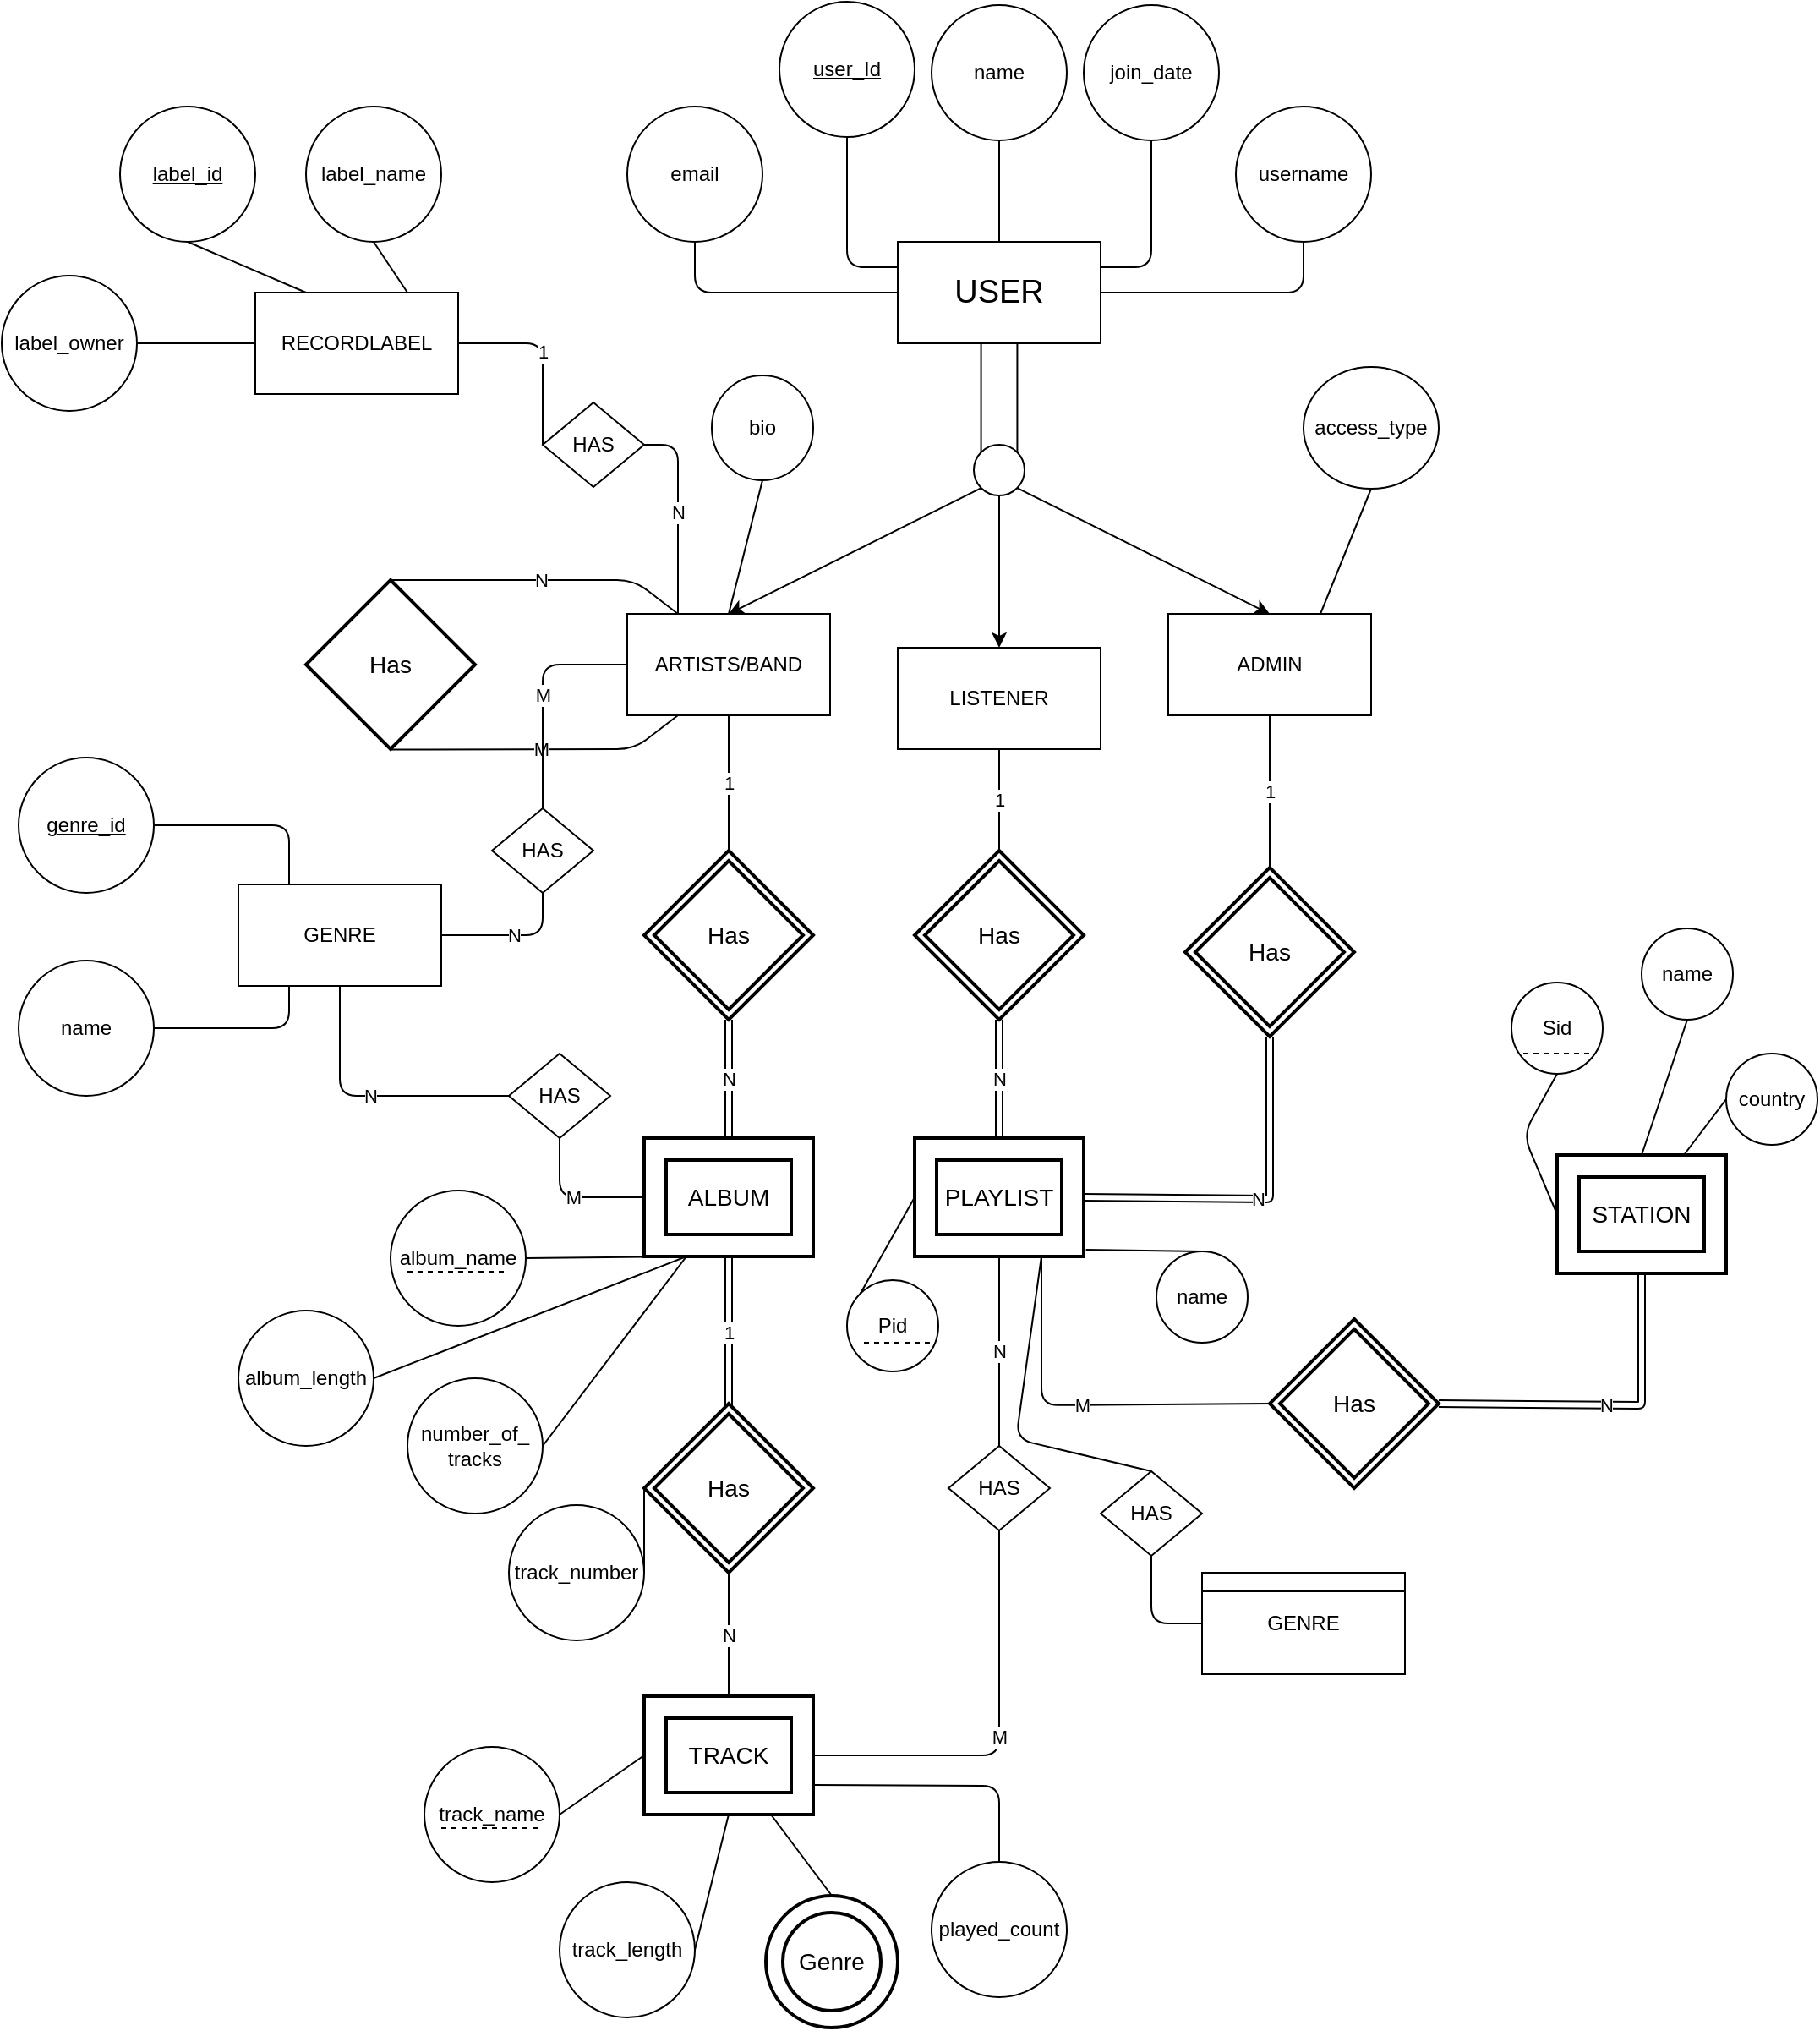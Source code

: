 <mxfile version="10.6.7" type="github"><diagram id="XxLZH_WnZtIfN90YUDpy" name="Page-1"><mxGraphModel dx="1683" dy="968" grid="1" gridSize="10" guides="1" tooltips="1" connect="1" arrows="1" fold="1" page="1" pageScale="1" pageWidth="1169" pageHeight="1654" background="none" math="0" shadow="0"><root><mxCell id="0"/><mxCell id="1" parent="0"/><mxCell id="ZjTjYvJej75fSaQNqOP--2" value="&lt;font style=&quot;font-size: 19px&quot;&gt;USER&lt;/font&gt;" style="rounded=0;whiteSpace=wrap;html=1;" parent="1" vertex="1"><mxGeometry x="560" y="202" width="120" height="60" as="geometry"/></mxCell><mxCell id="ZjTjYvJej75fSaQNqOP--3" value="" style="shape=link;html=1;width=21.429;" parent="1" target="ZjTjYvJej75fSaQNqOP--2" edge="1"><mxGeometry width="50" height="50" relative="1" as="geometry"><mxPoint x="620" y="332" as="sourcePoint"/><mxPoint x="650" y="282" as="targetPoint"/></mxGeometry></mxCell><mxCell id="ZjTjYvJej75fSaQNqOP--4" value="" style="ellipse;whiteSpace=wrap;html=1;aspect=fixed;" parent="1" vertex="1"><mxGeometry x="605" y="322" width="30" height="30" as="geometry"/></mxCell><mxCell id="ZjTjYvJej75fSaQNqOP--7" value="" style="endArrow=classic;html=1;exitX=1;exitY=1;exitDx=0;exitDy=0;entryX=0.5;entryY=0;entryDx=0;entryDy=0;" parent="1" source="ZjTjYvJej75fSaQNqOP--4" target="Qix-pZpsLEKQEurKl3cM-2" edge="1"><mxGeometry width="50" height="50" relative="1" as="geometry"><mxPoint x="650" y="362" as="sourcePoint"/><mxPoint x="700" y="412" as="targetPoint"/></mxGeometry></mxCell><mxCell id="ZjTjYvJej75fSaQNqOP--8" value="" style="endArrow=classic;html=1;exitX=0.5;exitY=1;exitDx=0;exitDy=0;" parent="1" source="ZjTjYvJej75fSaQNqOP--4" edge="1"><mxGeometry width="50" height="50" relative="1" as="geometry"><mxPoint x="560" y="482" as="sourcePoint"/><mxPoint x="620" y="442" as="targetPoint"/></mxGeometry></mxCell><mxCell id="ZjTjYvJej75fSaQNqOP--9" value="" style="endArrow=classic;html=1;exitX=0;exitY=1;exitDx=0;exitDy=0;entryX=0.5;entryY=0;entryDx=0;entryDy=0;" parent="1" source="ZjTjYvJej75fSaQNqOP--4" target="ZjTjYvJej75fSaQNqOP--10" edge="1"><mxGeometry width="50" height="50" relative="1" as="geometry"><mxPoint x="560" y="522" as="sourcePoint"/><mxPoint x="540" y="412" as="targetPoint"/></mxGeometry></mxCell><mxCell id="ZjTjYvJej75fSaQNqOP--10" value="ARTISTS/BAND" style="rounded=0;whiteSpace=wrap;html=1;" parent="1" vertex="1"><mxGeometry x="400" y="422" width="120" height="60" as="geometry"/></mxCell><mxCell id="Qix-pZpsLEKQEurKl3cM-1" value="LISTENER" style="rounded=0;whiteSpace=wrap;html=1;" parent="1" vertex="1"><mxGeometry x="560" y="442" width="120" height="60" as="geometry"/></mxCell><mxCell id="Qix-pZpsLEKQEurKl3cM-2" value="ADMIN" style="rounded=0;whiteSpace=wrap;html=1;" parent="1" vertex="1"><mxGeometry x="720" y="422" width="120" height="60" as="geometry"/></mxCell><mxCell id="Qix-pZpsLEKQEurKl3cM-4" value="Has" style="shape=rhombus;strokeWidth=2;fontSize=17;perimeter=rhombusPerimeter;whiteSpace=wrap;html=1;align=center;fontSize=14;" parent="1" vertex="1"><mxGeometry x="210" y="402" width="100" height="100" as="geometry"/></mxCell><mxCell id="Qix-pZpsLEKQEurKl3cM-7" value="N" style="endArrow=none;html=1;exitX=0.5;exitY=0;exitDx=0;exitDy=0;entryX=0.25;entryY=0;entryDx=0;entryDy=0;" parent="1" source="Qix-pZpsLEKQEurKl3cM-4" target="ZjTjYvJej75fSaQNqOP--10" edge="1"><mxGeometry width="50" height="50" relative="1" as="geometry"><mxPoint x="240" y="392" as="sourcePoint"/><mxPoint x="400" y="423" as="targetPoint"/><Array as="points"><mxPoint x="404" y="402"/></Array></mxGeometry></mxCell><mxCell id="Qix-pZpsLEKQEurKl3cM-8" value="M" style="endArrow=none;html=1;exitX=0.5;exitY=0;exitDx=0;exitDy=0;entryX=0.25;entryY=1;entryDx=0;entryDy=0;" parent="1" target="ZjTjYvJej75fSaQNqOP--10" edge="1"><mxGeometry width="50" height="50" relative="1" as="geometry"><mxPoint x="260.235" y="502.235" as="sourcePoint"/><mxPoint x="400" y="482" as="targetPoint"/><Array as="points"><mxPoint x="404" y="502"/></Array></mxGeometry></mxCell><mxCell id="Qix-pZpsLEKQEurKl3cM-9" value="1" style="endArrow=none;html=1;entryX=0.5;entryY=1;entryDx=0;entryDy=0;" parent="1" target="ZjTjYvJej75fSaQNqOP--10" edge="1"><mxGeometry width="50" height="50" relative="1" as="geometry"><mxPoint x="460" y="562" as="sourcePoint"/><mxPoint x="260" y="522" as="targetPoint"/></mxGeometry></mxCell><mxCell id="Qix-pZpsLEKQEurKl3cM-11" value="Has" style="shape=rhombus;double=1;strokeWidth=2;fontSize=17;perimeter=rhombusPerimeter;whiteSpace=wrap;html=1;align=center;fontSize=14;" parent="1" vertex="1"><mxGeometry x="410" y="562" width="100" height="100" as="geometry"/></mxCell><mxCell id="Qix-pZpsLEKQEurKl3cM-12" value="N" style="shape=link;html=1;entryX=0.5;entryY=1;entryDx=0;entryDy=0;" parent="1" target="Qix-pZpsLEKQEurKl3cM-11" edge="1"><mxGeometry width="50" height="50" relative="1" as="geometry"><mxPoint x="460" y="732" as="sourcePoint"/><mxPoint x="260" y="682" as="targetPoint"/></mxGeometry></mxCell><mxCell id="Qix-pZpsLEKQEurKl3cM-13" value="ALBUM" style="shape=ext;strokeWidth=2;margin=10;double=1;whiteSpace=wrap;html=1;align=center;fontSize=14;" parent="1" vertex="1"><mxGeometry x="410" y="732" width="100" height="70" as="geometry"/></mxCell><mxCell id="Qix-pZpsLEKQEurKl3cM-14" value="1" style="shape=link;html=1;entryX=0.5;entryY=1;entryDx=0;entryDy=0;" parent="1" target="Qix-pZpsLEKQEurKl3cM-13" edge="1"><mxGeometry width="50" height="50" relative="1" as="geometry"><mxPoint x="460" y="892" as="sourcePoint"/><mxPoint x="260" y="822" as="targetPoint"/></mxGeometry></mxCell><mxCell id="Qix-pZpsLEKQEurKl3cM-15" value="Has" style="shape=rhombus;double=1;strokeWidth=2;fontSize=17;perimeter=rhombusPerimeter;whiteSpace=wrap;html=1;align=center;fontSize=14;" parent="1" vertex="1"><mxGeometry x="410" y="889" width="100" height="100" as="geometry"/></mxCell><mxCell id="Qix-pZpsLEKQEurKl3cM-16" value="TRACK" style="shape=ext;strokeWidth=2;margin=10;double=1;whiteSpace=wrap;html=1;align=center;fontSize=14;" parent="1" vertex="1"><mxGeometry x="410" y="1062" width="100" height="70" as="geometry"/></mxCell><mxCell id="Qix-pZpsLEKQEurKl3cM-18" value="N" style="endArrow=none;html=1;entryX=0.5;entryY=1;entryDx=0;entryDy=0;" parent="1" source="Qix-pZpsLEKQEurKl3cM-16" target="Qix-pZpsLEKQEurKl3cM-15" edge="1"><mxGeometry width="50" height="50" relative="1" as="geometry"><mxPoint x="210" y="1202" as="sourcePoint"/><mxPoint x="260" y="1152" as="targetPoint"/><Array as="points"/></mxGeometry></mxCell><mxCell id="Qix-pZpsLEKQEurKl3cM-19" value="GENRE" style="rounded=0;whiteSpace=wrap;html=1;" parent="1" vertex="1"><mxGeometry x="170" y="582" width="120" height="60" as="geometry"/></mxCell><mxCell id="Qix-pZpsLEKQEurKl3cM-20" value="HAS" style="rhombus;whiteSpace=wrap;html=1;" parent="1" vertex="1"><mxGeometry x="320" y="537" width="60" height="50" as="geometry"/></mxCell><mxCell id="Qix-pZpsLEKQEurKl3cM-21" value="M" style="endArrow=none;html=1;entryX=0;entryY=0.5;entryDx=0;entryDy=0;exitX=0.5;exitY=0;exitDx=0;exitDy=0;" parent="1" source="Qix-pZpsLEKQEurKl3cM-20" target="ZjTjYvJej75fSaQNqOP--10" edge="1"><mxGeometry width="50" height="50" relative="1" as="geometry"><mxPoint x="170" y="1202" as="sourcePoint"/><mxPoint x="220" y="1152" as="targetPoint"/><Array as="points"><mxPoint x="350" y="452"/></Array></mxGeometry></mxCell><mxCell id="Qix-pZpsLEKQEurKl3cM-22" value="N" style="endArrow=none;html=1;entryX=0.5;entryY=1;entryDx=0;entryDy=0;exitX=1;exitY=0.5;exitDx=0;exitDy=0;" parent="1" source="Qix-pZpsLEKQEurKl3cM-19" target="Qix-pZpsLEKQEurKl3cM-20" edge="1"><mxGeometry width="50" height="50" relative="1" as="geometry"><mxPoint x="170" y="1202" as="sourcePoint"/><mxPoint x="220" y="1152" as="targetPoint"/><Array as="points"><mxPoint x="350" y="612"/></Array></mxGeometry></mxCell><mxCell id="Qix-pZpsLEKQEurKl3cM-23" value="HAS" style="rhombus;whiteSpace=wrap;html=1;" parent="1" vertex="1"><mxGeometry x="330" y="682" width="60" height="50" as="geometry"/></mxCell><mxCell id="Qix-pZpsLEKQEurKl3cM-24" value="N" style="endArrow=none;html=1;entryX=0.5;entryY=1;entryDx=0;entryDy=0;exitX=0;exitY=0.5;exitDx=0;exitDy=0;" parent="1" source="Qix-pZpsLEKQEurKl3cM-23" target="Qix-pZpsLEKQEurKl3cM-19" edge="1"><mxGeometry width="50" height="50" relative="1" as="geometry"><mxPoint x="170" y="1202" as="sourcePoint"/><mxPoint x="220" y="1152" as="targetPoint"/><Array as="points"><mxPoint x="230" y="707"/></Array></mxGeometry></mxCell><mxCell id="Qix-pZpsLEKQEurKl3cM-25" value="M" style="endArrow=none;html=1;entryX=0.5;entryY=1;entryDx=0;entryDy=0;exitX=0;exitY=0.5;exitDx=0;exitDy=0;" parent="1" source="Qix-pZpsLEKQEurKl3cM-13" target="Qix-pZpsLEKQEurKl3cM-23" edge="1"><mxGeometry width="50" height="50" relative="1" as="geometry"><mxPoint x="170" y="1202" as="sourcePoint"/><mxPoint x="220" y="1152" as="targetPoint"/><Array as="points"><mxPoint x="360" y="767"/></Array></mxGeometry></mxCell><mxCell id="Qix-pZpsLEKQEurKl3cM-26" value="RECORDLABEL" style="rounded=0;whiteSpace=wrap;html=1;" parent="1" vertex="1"><mxGeometry x="180" y="232" width="120" height="60" as="geometry"/></mxCell><mxCell id="Qix-pZpsLEKQEurKl3cM-27" value="HAS" style="rhombus;whiteSpace=wrap;html=1;" parent="1" vertex="1"><mxGeometry x="350" y="297" width="60" height="50" as="geometry"/></mxCell><mxCell id="Qix-pZpsLEKQEurKl3cM-28" value="1" style="endArrow=none;html=1;entryX=0;entryY=0.5;entryDx=0;entryDy=0;exitX=1;exitY=0.5;exitDx=0;exitDy=0;" parent="1" source="Qix-pZpsLEKQEurKl3cM-26" target="Qix-pZpsLEKQEurKl3cM-27" edge="1"><mxGeometry width="50" height="50" relative="1" as="geometry"><mxPoint x="170" y="1202" as="sourcePoint"/><mxPoint x="220" y="1152" as="targetPoint"/><Array as="points"><mxPoint x="350" y="262"/></Array></mxGeometry></mxCell><mxCell id="Qix-pZpsLEKQEurKl3cM-29" value="N" style="endArrow=none;html=1;exitX=0.25;exitY=0;exitDx=0;exitDy=0;entryX=1;entryY=0.5;entryDx=0;entryDy=0;" parent="1" source="ZjTjYvJej75fSaQNqOP--10" target="Qix-pZpsLEKQEurKl3cM-27" edge="1"><mxGeometry width="50" height="50" relative="1" as="geometry"><mxPoint x="410" y="296.833" as="sourcePoint"/><mxPoint x="500" y="186.833" as="targetPoint"/><Array as="points"><mxPoint x="430" y="322"/></Array></mxGeometry></mxCell><mxCell id="Qix-pZpsLEKQEurKl3cM-31" value="PLAYLIST" style="shape=ext;strokeWidth=2;margin=10;double=1;whiteSpace=wrap;html=1;align=center;fontSize=14;" parent="1" vertex="1"><mxGeometry x="570" y="732" width="100" height="70" as="geometry"/></mxCell><mxCell id="Qix-pZpsLEKQEurKl3cM-32" value="Has" style="shape=rhombus;double=1;strokeWidth=2;fontSize=17;perimeter=rhombusPerimeter;whiteSpace=wrap;html=1;align=center;fontSize=14;" parent="1" vertex="1"><mxGeometry x="570" y="562" width="100" height="100" as="geometry"/></mxCell><mxCell id="Qix-pZpsLEKQEurKl3cM-34" value="1" style="endArrow=none;html=1;entryX=0.5;entryY=1;entryDx=0;entryDy=0;exitX=0.5;exitY=0;exitDx=0;exitDy=0;" parent="1" source="Qix-pZpsLEKQEurKl3cM-32" target="Qix-pZpsLEKQEurKl3cM-1" edge="1"><mxGeometry width="50" height="50" relative="1" as="geometry"><mxPoint x="170" y="1202" as="sourcePoint"/><mxPoint x="220" y="1152" as="targetPoint"/></mxGeometry></mxCell><mxCell id="Qix-pZpsLEKQEurKl3cM-37" value="N" style="shape=link;html=1;entryX=0.5;entryY=1;entryDx=0;entryDy=0;exitX=0.5;exitY=0;exitDx=0;exitDy=0;" parent="1" source="Qix-pZpsLEKQEurKl3cM-31" target="Qix-pZpsLEKQEurKl3cM-32" edge="1"><mxGeometry width="50" height="50" relative="1" as="geometry"><mxPoint x="170" y="1202" as="sourcePoint"/><mxPoint x="220" y="1152" as="targetPoint"/></mxGeometry></mxCell><mxCell id="Qix-pZpsLEKQEurKl3cM-38" value="HAS" style="rhombus;whiteSpace=wrap;html=1;" parent="1" vertex="1"><mxGeometry x="590" y="914" width="60" height="50" as="geometry"/></mxCell><mxCell id="Qix-pZpsLEKQEurKl3cM-42" value="M" style="endArrow=none;html=1;exitX=1;exitY=0.5;exitDx=0;exitDy=0;entryX=0.5;entryY=1;entryDx=0;entryDy=0;" parent="1" source="Qix-pZpsLEKQEurKl3cM-16" target="Qix-pZpsLEKQEurKl3cM-38" edge="1"><mxGeometry width="50" height="50" relative="1" as="geometry"><mxPoint x="170" y="1202" as="sourcePoint"/><mxPoint x="220" y="1152" as="targetPoint"/><Array as="points"><mxPoint x="620" y="1097"/></Array></mxGeometry></mxCell><mxCell id="Qix-pZpsLEKQEurKl3cM-43" value="N" style="endArrow=none;html=1;entryX=0.5;entryY=1;entryDx=0;entryDy=0;exitX=0.5;exitY=0;exitDx=0;exitDy=0;" parent="1" source="Qix-pZpsLEKQEurKl3cM-38" target="Qix-pZpsLEKQEurKl3cM-31" edge="1"><mxGeometry width="50" height="50" relative="1" as="geometry"><mxPoint x="170" y="1202" as="sourcePoint"/><mxPoint x="220" y="1152" as="targetPoint"/></mxGeometry></mxCell><mxCell id="Qix-pZpsLEKQEurKl3cM-44" value="Has" style="shape=rhombus;double=1;strokeWidth=2;fontSize=17;perimeter=rhombusPerimeter;whiteSpace=wrap;html=1;align=center;fontSize=14;" parent="1" vertex="1"><mxGeometry x="730" y="572" width="100" height="100" as="geometry"/></mxCell><mxCell id="Qix-pZpsLEKQEurKl3cM-45" value="1" style="endArrow=none;html=1;entryX=0.5;entryY=1;entryDx=0;entryDy=0;exitX=0.5;exitY=0;exitDx=0;exitDy=0;" parent="1" source="Qix-pZpsLEKQEurKl3cM-44" target="Qix-pZpsLEKQEurKl3cM-2" edge="1"><mxGeometry width="50" height="50" relative="1" as="geometry"><mxPoint x="630" y="572" as="sourcePoint"/><mxPoint x="630" y="512" as="targetPoint"/></mxGeometry></mxCell><mxCell id="Qix-pZpsLEKQEurKl3cM-47" value="Has" style="shape=rhombus;double=1;strokeWidth=2;fontSize=17;perimeter=rhombusPerimeter;whiteSpace=wrap;html=1;align=center;fontSize=14;" parent="1" vertex="1"><mxGeometry x="780" y="839" width="100" height="100" as="geometry"/></mxCell><mxCell id="Qix-pZpsLEKQEurKl3cM-48" value="STATION" style="shape=ext;strokeWidth=2;margin=10;double=1;whiteSpace=wrap;html=1;align=center;fontSize=14;" parent="1" vertex="1"><mxGeometry x="950" y="742" width="100" height="70" as="geometry"/></mxCell><mxCell id="Qix-pZpsLEKQEurKl3cM-49" value="M" style="endArrow=none;html=1;entryX=0.75;entryY=1;entryDx=0;entryDy=0;exitX=0;exitY=0.5;exitDx=0;exitDy=0;" parent="1" source="Qix-pZpsLEKQEurKl3cM-47" target="Qix-pZpsLEKQEurKl3cM-31" edge="1"><mxGeometry width="50" height="50" relative="1" as="geometry"><mxPoint x="170" y="1202" as="sourcePoint"/><mxPoint x="220" y="1152" as="targetPoint"/><Array as="points"><mxPoint x="645" y="890"/></Array></mxGeometry></mxCell><mxCell id="Qix-pZpsLEKQEurKl3cM-52" value="N" style="shape=link;html=1;entryX=0.5;entryY=1;entryDx=0;entryDy=0;exitX=1;exitY=0.5;exitDx=0;exitDy=0;" parent="1" source="Qix-pZpsLEKQEurKl3cM-47" target="Qix-pZpsLEKQEurKl3cM-48" edge="1"><mxGeometry width="50" height="50" relative="1" as="geometry"><mxPoint x="980" y="952" as="sourcePoint"/><mxPoint x="1030" y="902" as="targetPoint"/><Array as="points"><mxPoint x="1000" y="890"/></Array></mxGeometry></mxCell><mxCell id="rVJGgEubMFQXfVqfXKyP-1" value="N" style="shape=link;html=1;exitX=1;exitY=0.5;exitDx=0;exitDy=0;entryX=0.5;entryY=1;entryDx=0;entryDy=0;" parent="1" source="Qix-pZpsLEKQEurKl3cM-31" target="Qix-pZpsLEKQEurKl3cM-44" edge="1"><mxGeometry width="50" height="50" relative="1" as="geometry"><mxPoint x="820" y="792" as="sourcePoint"/><mxPoint x="870" y="742" as="targetPoint"/><Array as="points"><mxPoint x="780" y="768"/></Array></mxGeometry></mxCell><mxCell id="rVJGgEubMFQXfVqfXKyP-3" value="&lt;u&gt;user_Id&lt;/u&gt;" style="ellipse;whiteSpace=wrap;html=1;" parent="1" vertex="1"><mxGeometry x="490" y="60" width="80" height="80" as="geometry"/></mxCell><mxCell id="rVJGgEubMFQXfVqfXKyP-4" value="name" style="ellipse;whiteSpace=wrap;html=1;" parent="1" vertex="1"><mxGeometry x="580" y="62" width="80" height="80" as="geometry"/></mxCell><mxCell id="rVJGgEubMFQXfVqfXKyP-5" value="join_date" style="ellipse;whiteSpace=wrap;html=1;" parent="1" vertex="1"><mxGeometry x="670" y="62" width="80" height="80" as="geometry"/></mxCell><mxCell id="rVJGgEubMFQXfVqfXKyP-7" value="" style="endArrow=none;html=1;entryX=0.5;entryY=1;entryDx=0;entryDy=0;exitX=0;exitY=0.25;exitDx=0;exitDy=0;" parent="1" source="ZjTjYvJej75fSaQNqOP--2" target="rVJGgEubMFQXfVqfXKyP-3" edge="1"><mxGeometry width="50" height="50" relative="1" as="geometry"><mxPoint x="500" y="230" as="sourcePoint"/><mxPoint x="550" y="180" as="targetPoint"/><Array as="points"><mxPoint x="530" y="217"/></Array></mxGeometry></mxCell><mxCell id="rVJGgEubMFQXfVqfXKyP-8" value="" style="endArrow=none;html=1;entryX=0.5;entryY=1;entryDx=0;entryDy=0;exitX=0.5;exitY=0;exitDx=0;exitDy=0;" parent="1" source="ZjTjYvJej75fSaQNqOP--2" target="rVJGgEubMFQXfVqfXKyP-4" edge="1"><mxGeometry width="50" height="50" relative="1" as="geometry"><mxPoint x="610" y="210" as="sourcePoint"/><mxPoint x="360" y="210" as="targetPoint"/></mxGeometry></mxCell><mxCell id="rVJGgEubMFQXfVqfXKyP-11" value="" style="endArrow=none;html=1;entryX=0.5;entryY=1;entryDx=0;entryDy=0;exitX=1;exitY=0.25;exitDx=0;exitDy=0;" parent="1" source="ZjTjYvJej75fSaQNqOP--2" target="rVJGgEubMFQXfVqfXKyP-5" edge="1"><mxGeometry width="50" height="50" relative="1" as="geometry"><mxPoint x="690" y="200" as="sourcePoint"/><mxPoint x="740" y="160" as="targetPoint"/><Array as="points"><mxPoint x="710" y="217"/></Array></mxGeometry></mxCell><mxCell id="rVJGgEubMFQXfVqfXKyP-12" value="username&lt;br&gt;" style="ellipse;whiteSpace=wrap;html=1;" parent="1" vertex="1"><mxGeometry x="760" y="122" width="80" height="80" as="geometry"/></mxCell><mxCell id="rVJGgEubMFQXfVqfXKyP-15" value="" style="endArrow=none;html=1;exitX=1;exitY=0.5;exitDx=0;exitDy=0;entryX=0.5;entryY=1;entryDx=0;entryDy=0;" parent="1" source="ZjTjYvJej75fSaQNqOP--2" target="rVJGgEubMFQXfVqfXKyP-12" edge="1"><mxGeometry width="50" height="50" relative="1" as="geometry"><mxPoint x="800" y="290" as="sourcePoint"/><mxPoint x="800" y="232" as="targetPoint"/><Array as="points"><mxPoint x="800" y="232"/></Array></mxGeometry></mxCell><mxCell id="rVJGgEubMFQXfVqfXKyP-17" value="email&lt;br&gt;" style="ellipse;whiteSpace=wrap;html=1;" parent="1" vertex="1"><mxGeometry x="400" y="122" width="80" height="80" as="geometry"/></mxCell><mxCell id="rVJGgEubMFQXfVqfXKyP-21" value="" style="endArrow=none;html=1;entryX=0.5;entryY=1;entryDx=0;entryDy=0;exitX=0;exitY=0.5;exitDx=0;exitDy=0;" parent="1" source="ZjTjYvJej75fSaQNqOP--2" target="rVJGgEubMFQXfVqfXKyP-17" edge="1"><mxGeometry width="50" height="50" relative="1" as="geometry"><mxPoint x="460" y="350" as="sourcePoint"/><mxPoint x="510" y="300" as="targetPoint"/><Array as="points"><mxPoint x="440" y="232"/></Array></mxGeometry></mxCell><mxCell id="rVJGgEubMFQXfVqfXKyP-23" value="bio" style="ellipse;whiteSpace=wrap;html=1;" parent="1" vertex="1"><mxGeometry x="450" y="281" width="60" height="62" as="geometry"/></mxCell><mxCell id="rVJGgEubMFQXfVqfXKyP-25" value="&lt;u&gt;label_id&lt;/u&gt;" style="ellipse;whiteSpace=wrap;html=1;aspect=fixed;" parent="1" vertex="1"><mxGeometry x="100" y="122" width="80" height="80" as="geometry"/></mxCell><mxCell id="rVJGgEubMFQXfVqfXKyP-26" value="label_name" style="ellipse;whiteSpace=wrap;html=1;aspect=fixed;" parent="1" vertex="1"><mxGeometry x="210" y="122" width="80" height="80" as="geometry"/></mxCell><mxCell id="rVJGgEubMFQXfVqfXKyP-27" value="label_owner" style="ellipse;whiteSpace=wrap;html=1;aspect=fixed;" parent="1" vertex="1"><mxGeometry x="30" y="222" width="80" height="80" as="geometry"/></mxCell><mxCell id="rVJGgEubMFQXfVqfXKyP-33" value="access_type" style="ellipse;whiteSpace=wrap;html=1;" parent="1" vertex="1"><mxGeometry x="800" y="276" width="80" height="72" as="geometry"/></mxCell><mxCell id="rVJGgEubMFQXfVqfXKyP-36" value="&lt;u&gt;genre_id&lt;/u&gt;" style="ellipse;whiteSpace=wrap;html=1;aspect=fixed;" parent="1" vertex="1"><mxGeometry x="40" y="507" width="80" height="80" as="geometry"/></mxCell><mxCell id="rVJGgEubMFQXfVqfXKyP-37" value="name" style="ellipse;whiteSpace=wrap;html=1;aspect=fixed;" parent="1" vertex="1"><mxGeometry x="40" y="627" width="80" height="80" as="geometry"/></mxCell><mxCell id="rVJGgEubMFQXfVqfXKyP-38" value="" style="endArrow=none;html=1;entryX=1;entryY=0.5;entryDx=0;entryDy=0;exitX=0.25;exitY=1;exitDx=0;exitDy=0;" parent="1" source="Qix-pZpsLEKQEurKl3cM-19" target="rVJGgEubMFQXfVqfXKyP-37" edge="1"><mxGeometry width="50" height="50" relative="1" as="geometry"><mxPoint x="180" y="720" as="sourcePoint"/><mxPoint x="210" y="820" as="targetPoint"/><Array as="points"><mxPoint x="200" y="667"/></Array></mxGeometry></mxCell><mxCell id="rVJGgEubMFQXfVqfXKyP-39" value="" style="endArrow=none;html=1;entryX=1;entryY=0.5;entryDx=0;entryDy=0;exitX=0.25;exitY=0;exitDx=0;exitDy=0;" parent="1" source="Qix-pZpsLEKQEurKl3cM-19" target="rVJGgEubMFQXfVqfXKyP-36" edge="1"><mxGeometry width="50" height="50" relative="1" as="geometry"><mxPoint x="110" y="620" as="sourcePoint"/><mxPoint x="160" y="570" as="targetPoint"/><Array as="points"><mxPoint x="200" y="547"/></Array></mxGeometry></mxCell><mxCell id="rVJGgEubMFQXfVqfXKyP-40" value="" style="endArrow=none;html=1;entryX=0.5;entryY=1;entryDx=0;entryDy=0;exitX=0.5;exitY=0;exitDx=0;exitDy=0;" parent="1" source="ZjTjYvJej75fSaQNqOP--10" target="rVJGgEubMFQXfVqfXKyP-23" edge="1"><mxGeometry width="50" height="50" relative="1" as="geometry"><mxPoint x="460" y="410" as="sourcePoint"/><mxPoint x="510" y="360" as="targetPoint"/></mxGeometry></mxCell><mxCell id="rVJGgEubMFQXfVqfXKyP-42" value="" style="endArrow=none;html=1;exitX=1;exitY=0.5;exitDx=0;exitDy=0;entryX=0;entryY=0.5;entryDx=0;entryDy=0;" parent="1" source="rVJGgEubMFQXfVqfXKyP-27" target="Qix-pZpsLEKQEurKl3cM-26" edge="1"><mxGeometry width="50" height="50" relative="1" as="geometry"><mxPoint x="120" y="290" as="sourcePoint"/><mxPoint x="170" y="240" as="targetPoint"/></mxGeometry></mxCell><mxCell id="rVJGgEubMFQXfVqfXKyP-43" value="" style="endArrow=none;html=1;entryX=0.5;entryY=1;entryDx=0;entryDy=0;exitX=0.25;exitY=0;exitDx=0;exitDy=0;" parent="1" source="Qix-pZpsLEKQEurKl3cM-26" target="rVJGgEubMFQXfVqfXKyP-25" edge="1"><mxGeometry width="50" height="50" relative="1" as="geometry"><mxPoint x="140" y="250" as="sourcePoint"/><mxPoint x="190" y="200" as="targetPoint"/></mxGeometry></mxCell><mxCell id="rVJGgEubMFQXfVqfXKyP-44" value="" style="endArrow=none;html=1;entryX=0.5;entryY=1;entryDx=0;entryDy=0;exitX=0.75;exitY=0;exitDx=0;exitDy=0;" parent="1" source="Qix-pZpsLEKQEurKl3cM-26" target="rVJGgEubMFQXfVqfXKyP-26" edge="1"><mxGeometry width="50" height="50" relative="1" as="geometry"><mxPoint x="300" y="240" as="sourcePoint"/><mxPoint x="350" y="190" as="targetPoint"/></mxGeometry></mxCell><mxCell id="rVJGgEubMFQXfVqfXKyP-45" value="" style="endArrow=none;html=1;entryX=0.5;entryY=1;entryDx=0;entryDy=0;exitX=0.75;exitY=0;exitDx=0;exitDy=0;" parent="1" source="Qix-pZpsLEKQEurKl3cM-2" target="rVJGgEubMFQXfVqfXKyP-33" edge="1"><mxGeometry width="50" height="50" relative="1" as="geometry"><mxPoint x="930" y="420" as="sourcePoint"/><mxPoint x="980" y="370" as="targetPoint"/></mxGeometry></mxCell><mxCell id="rVJGgEubMFQXfVqfXKyP-47" value="album_name" style="ellipse;whiteSpace=wrap;html=1;aspect=fixed;" parent="1" vertex="1"><mxGeometry x="260" y="763" width="80" height="80" as="geometry"/></mxCell><mxCell id="rVJGgEubMFQXfVqfXKyP-49" value="" style="endArrow=none;dashed=1;html=1;" parent="1" edge="1"><mxGeometry width="50" height="50" relative="1" as="geometry"><mxPoint x="270" y="811" as="sourcePoint"/><mxPoint x="330" y="811" as="targetPoint"/></mxGeometry></mxCell><mxCell id="rVJGgEubMFQXfVqfXKyP-50" value="" style="endArrow=none;html=1;entryX=0.25;entryY=1;entryDx=0;entryDy=0;exitX=1;exitY=0.5;exitDx=0;exitDy=0;" parent="1" source="rVJGgEubMFQXfVqfXKyP-47" target="Qix-pZpsLEKQEurKl3cM-13" edge="1"><mxGeometry width="50" height="50" relative="1" as="geometry"><mxPoint x="370" y="860" as="sourcePoint"/><mxPoint x="420" y="810" as="targetPoint"/></mxGeometry></mxCell><mxCell id="rVJGgEubMFQXfVqfXKyP-53" value="number_of_&lt;br&gt;tracks" style="ellipse;whiteSpace=wrap;html=1;aspect=fixed;" parent="1" vertex="1"><mxGeometry x="270" y="874" width="80" height="80" as="geometry"/></mxCell><mxCell id="rVJGgEubMFQXfVqfXKyP-54" value="track_name" style="ellipse;whiteSpace=wrap;html=1;aspect=fixed;" parent="1" vertex="1"><mxGeometry x="280" y="1092" width="80" height="80" as="geometry"/></mxCell><mxCell id="rVJGgEubMFQXfVqfXKyP-55" value="" style="endArrow=none;html=1;entryX=0.25;entryY=1;entryDx=0;entryDy=0;exitX=1;exitY=0.5;exitDx=0;exitDy=0;" parent="1" source="rVJGgEubMFQXfVqfXKyP-53" target="Qix-pZpsLEKQEurKl3cM-13" edge="1"><mxGeometry width="50" height="50" relative="1" as="geometry"><mxPoint x="360" y="890" as="sourcePoint"/><mxPoint x="410" y="840" as="targetPoint"/></mxGeometry></mxCell><mxCell id="rVJGgEubMFQXfVqfXKyP-56" value="album_length" style="ellipse;whiteSpace=wrap;html=1;aspect=fixed;" parent="1" vertex="1"><mxGeometry x="170" y="834" width="80" height="80" as="geometry"/></mxCell><mxCell id="rVJGgEubMFQXfVqfXKyP-57" value="" style="endArrow=none;html=1;entryX=0.25;entryY=1;entryDx=0;entryDy=0;exitX=1;exitY=0.5;exitDx=0;exitDy=0;" parent="1" source="rVJGgEubMFQXfVqfXKyP-56" target="Qix-pZpsLEKQEurKl3cM-13" edge="1"><mxGeometry width="50" height="50" relative="1" as="geometry"><mxPoint x="350" y="890" as="sourcePoint"/><mxPoint x="400" y="840" as="targetPoint"/></mxGeometry></mxCell><mxCell id="rVJGgEubMFQXfVqfXKyP-58" value="" style="endArrow=none;dashed=1;html=1;" parent="1" edge="1"><mxGeometry width="50" height="50" relative="1" as="geometry"><mxPoint x="290" y="1140.0" as="sourcePoint"/><mxPoint x="350" y="1140.0" as="targetPoint"/></mxGeometry></mxCell><mxCell id="rVJGgEubMFQXfVqfXKyP-59" value="track_length" style="ellipse;whiteSpace=wrap;html=1;aspect=fixed;" parent="1" vertex="1"><mxGeometry x="360" y="1172" width="80" height="80" as="geometry"/></mxCell><mxCell id="rVJGgEubMFQXfVqfXKyP-60" value="track_number" style="ellipse;whiteSpace=wrap;html=1;aspect=fixed;" parent="1" vertex="1"><mxGeometry x="330" y="949" width="80" height="80" as="geometry"/></mxCell><mxCell id="rVJGgEubMFQXfVqfXKyP-61" value="" style="endArrow=none;html=1;exitX=1;exitY=0.5;exitDx=0;exitDy=0;entryX=0;entryY=0.5;entryDx=0;entryDy=0;" parent="1" source="rVJGgEubMFQXfVqfXKyP-60" target="Qix-pZpsLEKQEurKl3cM-15" edge="1"><mxGeometry width="50" height="50" relative="1" as="geometry"><mxPoint x="360" y="1010" as="sourcePoint"/><mxPoint x="410" y="960" as="targetPoint"/></mxGeometry></mxCell><mxCell id="rVJGgEubMFQXfVqfXKyP-62" value="" style="endArrow=none;html=1;entryX=0;entryY=0.5;entryDx=0;entryDy=0;exitX=1;exitY=0.5;exitDx=0;exitDy=0;" parent="1" source="rVJGgEubMFQXfVqfXKyP-54" target="Qix-pZpsLEKQEurKl3cM-16" edge="1"><mxGeometry width="50" height="50" relative="1" as="geometry"><mxPoint x="360" y="1130" as="sourcePoint"/><mxPoint x="410" y="1080" as="targetPoint"/></mxGeometry></mxCell><mxCell id="rVJGgEubMFQXfVqfXKyP-63" value="" style="endArrow=none;html=1;entryX=0.5;entryY=1;entryDx=0;entryDy=0;exitX=1;exitY=0.5;exitDx=0;exitDy=0;" parent="1" source="rVJGgEubMFQXfVqfXKyP-59" target="Qix-pZpsLEKQEurKl3cM-16" edge="1"><mxGeometry width="50" height="50" relative="1" as="geometry"><mxPoint x="490" y="1220" as="sourcePoint"/><mxPoint x="540" y="1170" as="targetPoint"/></mxGeometry></mxCell><mxCell id="1ROTI14E_Pd28IPo4KrD-1" value="Genre" style="ellipse;shape=doubleEllipse;margin=10;strokeWidth=2;fontSize=14;whiteSpace=wrap;html=1;align=center;" parent="1" vertex="1"><mxGeometry x="482" y="1180" width="78" height="78" as="geometry"/></mxCell><mxCell id="1ROTI14E_Pd28IPo4KrD-2" value="" style="endArrow=none;html=1;entryX=0.75;entryY=1;entryDx=0;entryDy=0;exitX=0.5;exitY=0;exitDx=0;exitDy=0;" parent="1" source="1ROTI14E_Pd28IPo4KrD-1" target="Qix-pZpsLEKQEurKl3cM-16" edge="1"><mxGeometry width="50" height="50" relative="1" as="geometry"><mxPoint x="449.857" y="1221.714" as="sourcePoint"/><mxPoint x="469.857" y="1141.714" as="targetPoint"/></mxGeometry></mxCell><mxCell id="1ROTI14E_Pd28IPo4KrD-3" value="name" style="ellipse;whiteSpace=wrap;html=1;aspect=fixed;" parent="1" vertex="1"><mxGeometry x="713" y="799" width="54" height="54" as="geometry"/></mxCell><mxCell id="1ROTI14E_Pd28IPo4KrD-5" value="" style="endArrow=none;html=1;exitX=0.5;exitY=0;exitDx=0;exitDy=0;entryX=1.013;entryY=0.943;entryDx=0;entryDy=0;entryPerimeter=0;" parent="1" source="1ROTI14E_Pd28IPo4KrD-3" target="Qix-pZpsLEKQEurKl3cM-31" edge="1"><mxGeometry width="50" height="50" relative="1" as="geometry"><mxPoint x="810" y="810" as="sourcePoint"/><mxPoint x="860" y="760" as="targetPoint"/></mxGeometry></mxCell><mxCell id="1ROTI14E_Pd28IPo4KrD-6" value="Pid" style="ellipse;whiteSpace=wrap;html=1;aspect=fixed;" parent="1" vertex="1"><mxGeometry x="530" y="816" width="54" height="54" as="geometry"/></mxCell><mxCell id="1ROTI14E_Pd28IPo4KrD-8" value="" style="endArrow=none;dashed=1;html=1;" parent="1" edge="1"><mxGeometry width="50" height="50" relative="1" as="geometry"><mxPoint x="540" y="853" as="sourcePoint"/><mxPoint x="580" y="853" as="targetPoint"/></mxGeometry></mxCell><mxCell id="1ROTI14E_Pd28IPo4KrD-9" value="" style="endArrow=none;html=1;exitX=0;exitY=0.5;exitDx=0;exitDy=0;entryX=0;entryY=0;entryDx=0;entryDy=0;" parent="1" source="Qix-pZpsLEKQEurKl3cM-31" target="1ROTI14E_Pd28IPo4KrD-6" edge="1"><mxGeometry width="50" height="50" relative="1" as="geometry"><mxPoint x="604.5" y="816.5" as="sourcePoint"/><mxPoint x="556" y="816" as="targetPoint"/></mxGeometry></mxCell><mxCell id="1ROTI14E_Pd28IPo4KrD-10" value="GENRE" style="rounded=0;whiteSpace=wrap;html=1;" parent="1" vertex="1"><mxGeometry x="740" y="989" width="120" height="60" as="geometry"/></mxCell><mxCell id="1ROTI14E_Pd28IPo4KrD-11" value="" style="endArrow=none;html=1;" parent="1" edge="1"><mxGeometry width="50" height="50" relative="1" as="geometry"><mxPoint x="740" y="1000" as="sourcePoint"/><mxPoint x="860" y="1000" as="targetPoint"/></mxGeometry></mxCell><mxCell id="1ROTI14E_Pd28IPo4KrD-12" value="HAS" style="rhombus;whiteSpace=wrap;html=1;" parent="1" vertex="1"><mxGeometry x="680" y="929" width="60" height="50" as="geometry"/></mxCell><mxCell id="1ROTI14E_Pd28IPo4KrD-15" value="" style="endArrow=none;html=1;entryX=0;entryY=0.5;entryDx=0;entryDy=0;exitX=0.5;exitY=1;exitDx=0;exitDy=0;" parent="1" source="1ROTI14E_Pd28IPo4KrD-12" target="1ROTI14E_Pd28IPo4KrD-10" edge="1"><mxGeometry width="50" height="50" relative="1" as="geometry"><mxPoint x="680" y="1079" as="sourcePoint"/><mxPoint x="730" y="1029" as="targetPoint"/><Array as="points"><mxPoint x="710" y="1019"/></Array></mxGeometry></mxCell><mxCell id="1ROTI14E_Pd28IPo4KrD-16" value="" style="endArrow=none;html=1;entryX=0.75;entryY=1;entryDx=0;entryDy=0;exitX=0.5;exitY=0;exitDx=0;exitDy=0;" parent="1" source="1ROTI14E_Pd28IPo4KrD-12" target="Qix-pZpsLEKQEurKl3cM-31" edge="1"><mxGeometry width="50" height="50" relative="1" as="geometry"><mxPoint x="680" y="1105" as="sourcePoint"/><mxPoint x="730" y="1055" as="targetPoint"/><Array as="points"><mxPoint x="630" y="910"/></Array></mxGeometry></mxCell><mxCell id="1ROTI14E_Pd28IPo4KrD-17" value="name" style="ellipse;whiteSpace=wrap;html=1;aspect=fixed;" parent="1" vertex="1"><mxGeometry x="1000" y="608" width="54" height="54" as="geometry"/></mxCell><mxCell id="1ROTI14E_Pd28IPo4KrD-20" value="Sid" style="ellipse;whiteSpace=wrap;html=1;aspect=fixed;" parent="1" vertex="1"><mxGeometry x="923" y="640" width="54" height="54" as="geometry"/></mxCell><mxCell id="1ROTI14E_Pd28IPo4KrD-21" value="country" style="ellipse;whiteSpace=wrap;html=1;aspect=fixed;" parent="1" vertex="1"><mxGeometry x="1050" y="682" width="54" height="54" as="geometry"/></mxCell><mxCell id="1ROTI14E_Pd28IPo4KrD-22" value="" style="endArrow=none;dashed=1;html=1;" parent="1" edge="1"><mxGeometry width="50" height="50" relative="1" as="geometry"><mxPoint x="930" y="682" as="sourcePoint"/><mxPoint x="970" y="682" as="targetPoint"/></mxGeometry></mxCell><mxCell id="1ROTI14E_Pd28IPo4KrD-24" value="" style="endArrow=none;html=1;entryX=0.5;entryY=1;entryDx=0;entryDy=0;exitX=0;exitY=0.5;exitDx=0;exitDy=0;" parent="1" source="Qix-pZpsLEKQEurKl3cM-48" target="1ROTI14E_Pd28IPo4KrD-20" edge="1"><mxGeometry width="50" height="50" relative="1" as="geometry"><mxPoint x="900" y="750" as="sourcePoint"/><mxPoint x="950" y="710" as="targetPoint"/><Array as="points"><mxPoint x="930" y="730"/></Array></mxGeometry></mxCell><mxCell id="1ROTI14E_Pd28IPo4KrD-25" value="" style="endArrow=none;html=1;entryX=0.5;entryY=1;entryDx=0;entryDy=0;exitX=0.5;exitY=0;exitDx=0;exitDy=0;" parent="1" source="Qix-pZpsLEKQEurKl3cM-48" target="1ROTI14E_Pd28IPo4KrD-17" edge="1"><mxGeometry width="50" height="50" relative="1" as="geometry"><mxPoint x="990" y="720" as="sourcePoint"/><mxPoint x="1040" y="670" as="targetPoint"/></mxGeometry></mxCell><mxCell id="1ROTI14E_Pd28IPo4KrD-28" value="" style="endArrow=none;html=1;entryX=0;entryY=0.5;entryDx=0;entryDy=0;exitX=0.75;exitY=0;exitDx=0;exitDy=0;" parent="1" source="Qix-pZpsLEKQEurKl3cM-48" target="1ROTI14E_Pd28IPo4KrD-21" edge="1"><mxGeometry width="50" height="50" relative="1" as="geometry"><mxPoint x="1009.857" y="751.714" as="sourcePoint"/><mxPoint x="1037" y="671.714" as="targetPoint"/></mxGeometry></mxCell><mxCell id="G9LgycXJBJEF6hPmgg_Z-12" value="played_count" style="ellipse;whiteSpace=wrap;html=1;aspect=fixed;" vertex="1" parent="1"><mxGeometry x="580" y="1160" width="80" height="80" as="geometry"/></mxCell><mxCell id="G9LgycXJBJEF6hPmgg_Z-13" value="" style="endArrow=none;html=1;exitX=0.5;exitY=0;exitDx=0;exitDy=0;entryX=1;entryY=0.75;entryDx=0;entryDy=0;" edge="1" parent="1" source="G9LgycXJBJEF6hPmgg_Z-12" target="Qix-pZpsLEKQEurKl3cM-16"><mxGeometry width="50" height="50" relative="1" as="geometry"><mxPoint x="530" y="1160" as="sourcePoint"/><mxPoint x="580" y="1110" as="targetPoint"/><Array as="points"><mxPoint x="620" y="1115"/></Array></mxGeometry></mxCell></root></mxGraphModel></diagram></mxfile>
